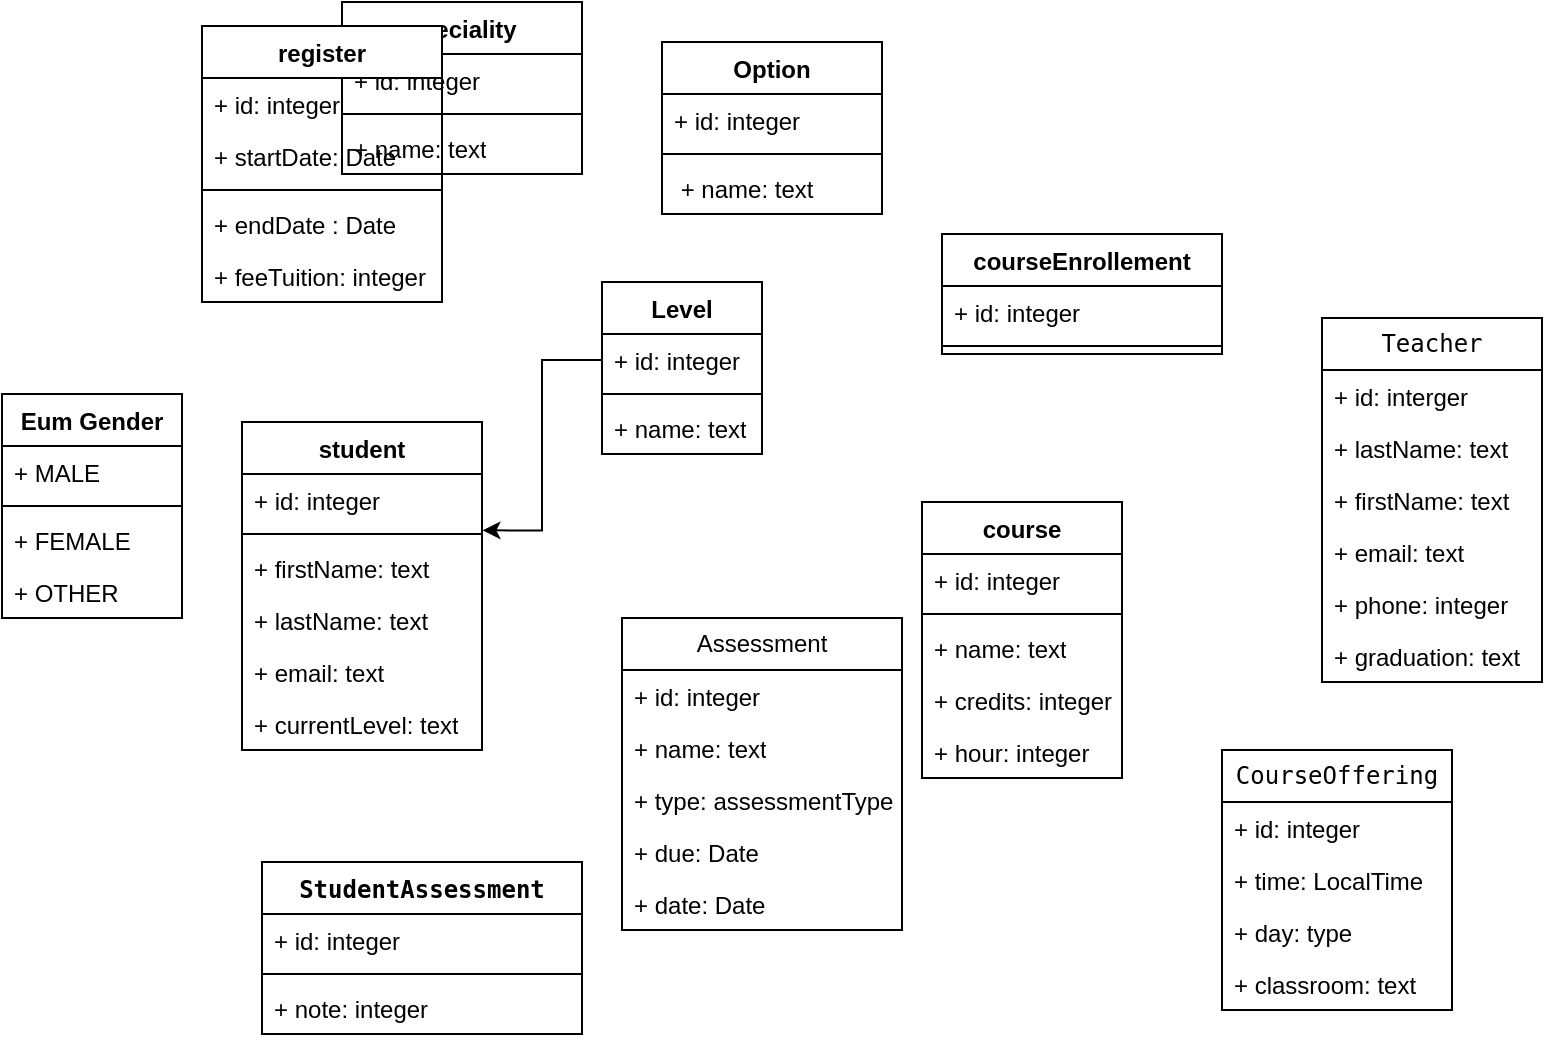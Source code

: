 <mxfile version="24.6.3" type="github" pages="4">
  <diagram name="Page-1" id="PVpVWnrb7OfxVeaUVZbv">
    <mxGraphModel dx="2357" dy="577" grid="1" gridSize="10" guides="1" tooltips="1" connect="1" arrows="1" fold="1" page="1" pageScale="1" pageWidth="1100" pageHeight="850" math="0" shadow="0">
      <root>
        <mxCell id="0" />
        <mxCell id="1" parent="0" />
        <mxCell id="9z153Rb5Zh5aQNl601J3-8" value="speciality" style="swimlane;fontStyle=1;align=center;verticalAlign=top;childLayout=stackLayout;horizontal=1;startSize=26;horizontalStack=0;resizeParent=1;resizeParentMax=0;resizeLast=0;collapsible=1;marginBottom=0;whiteSpace=wrap;html=1;" parent="1" vertex="1">
          <mxGeometry x="140" y="310" width="120" height="86" as="geometry" />
        </mxCell>
        <mxCell id="9z153Rb5Zh5aQNl601J3-9" value="+ id: integer" style="text;strokeColor=none;fillColor=none;align=left;verticalAlign=top;spacingLeft=4;spacingRight=4;overflow=hidden;rotatable=0;points=[[0,0.5],[1,0.5]];portConstraint=eastwest;whiteSpace=wrap;html=1;" parent="9z153Rb5Zh5aQNl601J3-8" vertex="1">
          <mxGeometry y="26" width="120" height="26" as="geometry" />
        </mxCell>
        <mxCell id="9z153Rb5Zh5aQNl601J3-10" value="" style="line;strokeWidth=1;fillColor=none;align=left;verticalAlign=middle;spacingTop=-1;spacingLeft=3;spacingRight=3;rotatable=0;labelPosition=right;points=[];portConstraint=eastwest;strokeColor=inherit;" parent="9z153Rb5Zh5aQNl601J3-8" vertex="1">
          <mxGeometry y="52" width="120" height="8" as="geometry" />
        </mxCell>
        <mxCell id="9z153Rb5Zh5aQNl601J3-13" value="+ name: text" style="text;strokeColor=none;fillColor=none;align=left;verticalAlign=top;spacingLeft=4;spacingRight=4;overflow=hidden;rotatable=0;points=[[0,0.5],[1,0.5]];portConstraint=eastwest;whiteSpace=wrap;html=1;" parent="9z153Rb5Zh5aQNl601J3-8" vertex="1">
          <mxGeometry y="60" width="120" height="26" as="geometry" />
        </mxCell>
        <mxCell id="9z153Rb5Zh5aQNl601J3-14" value="Option" style="swimlane;fontStyle=1;align=center;verticalAlign=top;childLayout=stackLayout;horizontal=1;startSize=26;horizontalStack=0;resizeParent=1;resizeParentMax=0;resizeLast=0;collapsible=1;marginBottom=0;whiteSpace=wrap;html=1;" parent="1" vertex="1">
          <mxGeometry x="300" y="330" width="110" height="86" as="geometry" />
        </mxCell>
        <mxCell id="9z153Rb5Zh5aQNl601J3-15" value="+ id: integer" style="text;strokeColor=none;fillColor=none;align=left;verticalAlign=top;spacingLeft=4;spacingRight=4;overflow=hidden;rotatable=0;points=[[0,0.5],[1,0.5]];portConstraint=eastwest;whiteSpace=wrap;html=1;" parent="9z153Rb5Zh5aQNl601J3-14" vertex="1">
          <mxGeometry y="26" width="110" height="26" as="geometry" />
        </mxCell>
        <mxCell id="9z153Rb5Zh5aQNl601J3-16" value="" style="line;strokeWidth=1;fillColor=none;align=left;verticalAlign=middle;spacingTop=-1;spacingLeft=3;spacingRight=3;rotatable=0;labelPosition=right;points=[];portConstraint=eastwest;strokeColor=inherit;" parent="9z153Rb5Zh5aQNl601J3-14" vertex="1">
          <mxGeometry y="52" width="110" height="8" as="geometry" />
        </mxCell>
        <mxCell id="9z153Rb5Zh5aQNl601J3-17" value="&amp;nbsp;+ name: text" style="text;strokeColor=none;fillColor=none;align=left;verticalAlign=top;spacingLeft=4;spacingRight=4;overflow=hidden;rotatable=0;points=[[0,0.5],[1,0.5]];portConstraint=eastwest;whiteSpace=wrap;html=1;" parent="9z153Rb5Zh5aQNl601J3-14" vertex="1">
          <mxGeometry y="60" width="110" height="26" as="geometry" />
        </mxCell>
        <mxCell id="9z153Rb5Zh5aQNl601J3-18" value="course" style="swimlane;fontStyle=1;align=center;verticalAlign=top;childLayout=stackLayout;horizontal=1;startSize=26;horizontalStack=0;resizeParent=1;resizeParentMax=0;resizeLast=0;collapsible=1;marginBottom=0;whiteSpace=wrap;html=1;" parent="1" vertex="1">
          <mxGeometry x="430" y="560" width="100" height="138" as="geometry" />
        </mxCell>
        <mxCell id="9z153Rb5Zh5aQNl601J3-19" value="+ id: integer" style="text;strokeColor=none;fillColor=none;align=left;verticalAlign=top;spacingLeft=4;spacingRight=4;overflow=hidden;rotatable=0;points=[[0,0.5],[1,0.5]];portConstraint=eastwest;whiteSpace=wrap;html=1;" parent="9z153Rb5Zh5aQNl601J3-18" vertex="1">
          <mxGeometry y="26" width="100" height="26" as="geometry" />
        </mxCell>
        <mxCell id="9z153Rb5Zh5aQNl601J3-20" value="" style="line;strokeWidth=1;fillColor=none;align=left;verticalAlign=middle;spacingTop=-1;spacingLeft=3;spacingRight=3;rotatable=0;labelPosition=right;points=[];portConstraint=eastwest;strokeColor=inherit;" parent="9z153Rb5Zh5aQNl601J3-18" vertex="1">
          <mxGeometry y="52" width="100" height="8" as="geometry" />
        </mxCell>
        <mxCell id="9z153Rb5Zh5aQNl601J3-21" value="+ name: text" style="text;strokeColor=none;fillColor=none;align=left;verticalAlign=top;spacingLeft=4;spacingRight=4;overflow=hidden;rotatable=0;points=[[0,0.5],[1,0.5]];portConstraint=eastwest;whiteSpace=wrap;html=1;" parent="9z153Rb5Zh5aQNl601J3-18" vertex="1">
          <mxGeometry y="60" width="100" height="26" as="geometry" />
        </mxCell>
        <mxCell id="9z153Rb5Zh5aQNl601J3-25" value="+ credits: integer" style="text;strokeColor=none;fillColor=none;align=left;verticalAlign=top;spacingLeft=4;spacingRight=4;overflow=hidden;rotatable=0;points=[[0,0.5],[1,0.5]];portConstraint=eastwest;whiteSpace=wrap;html=1;" parent="9z153Rb5Zh5aQNl601J3-18" vertex="1">
          <mxGeometry y="86" width="100" height="26" as="geometry" />
        </mxCell>
        <mxCell id="3pYAXiqEpHBaBs8NNWHI-7" value="+ hour: integer" style="text;strokeColor=none;fillColor=none;align=left;verticalAlign=top;spacingLeft=4;spacingRight=4;overflow=hidden;rotatable=0;points=[[0,0.5],[1,0.5]];portConstraint=eastwest;whiteSpace=wrap;html=1;" parent="9z153Rb5Zh5aQNl601J3-18" vertex="1">
          <mxGeometry y="112" width="100" height="26" as="geometry" />
        </mxCell>
        <mxCell id="9z153Rb5Zh5aQNl601J3-27" value="student" style="swimlane;fontStyle=1;align=center;verticalAlign=top;childLayout=stackLayout;horizontal=1;startSize=26;horizontalStack=0;resizeParent=1;resizeParentMax=0;resizeLast=0;collapsible=1;marginBottom=0;whiteSpace=wrap;html=1;" parent="1" vertex="1">
          <mxGeometry x="90" y="520" width="120" height="164" as="geometry" />
        </mxCell>
        <mxCell id="9z153Rb5Zh5aQNl601J3-28" value="+ id: integer" style="text;strokeColor=none;fillColor=none;align=left;verticalAlign=top;spacingLeft=4;spacingRight=4;overflow=hidden;rotatable=0;points=[[0,0.5],[1,0.5]];portConstraint=eastwest;whiteSpace=wrap;html=1;" parent="9z153Rb5Zh5aQNl601J3-27" vertex="1">
          <mxGeometry y="26" width="120" height="26" as="geometry" />
        </mxCell>
        <mxCell id="9z153Rb5Zh5aQNl601J3-29" value="" style="line;strokeWidth=1;fillColor=none;align=left;verticalAlign=middle;spacingTop=-1;spacingLeft=3;spacingRight=3;rotatable=0;labelPosition=right;points=[];portConstraint=eastwest;strokeColor=inherit;" parent="9z153Rb5Zh5aQNl601J3-27" vertex="1">
          <mxGeometry y="52" width="120" height="8" as="geometry" />
        </mxCell>
        <mxCell id="9z153Rb5Zh5aQNl601J3-32" value="+ firstName: text" style="text;strokeColor=none;fillColor=none;align=left;verticalAlign=top;spacingLeft=4;spacingRight=4;overflow=hidden;rotatable=0;points=[[0,0.5],[1,0.5]];portConstraint=eastwest;whiteSpace=wrap;html=1;" parent="9z153Rb5Zh5aQNl601J3-27" vertex="1">
          <mxGeometry y="60" width="120" height="26" as="geometry" />
        </mxCell>
        <mxCell id="9z153Rb5Zh5aQNl601J3-33" value="+ lastName: text" style="text;strokeColor=none;fillColor=none;align=left;verticalAlign=top;spacingLeft=4;spacingRight=4;overflow=hidden;rotatable=0;points=[[0,0.5],[1,0.5]];portConstraint=eastwest;whiteSpace=wrap;html=1;" parent="9z153Rb5Zh5aQNl601J3-27" vertex="1">
          <mxGeometry y="86" width="120" height="26" as="geometry" />
        </mxCell>
        <mxCell id="9z153Rb5Zh5aQNl601J3-34" value="+ email: text" style="text;strokeColor=none;fillColor=none;align=left;verticalAlign=top;spacingLeft=4;spacingRight=4;overflow=hidden;rotatable=0;points=[[0,0.5],[1,0.5]];portConstraint=eastwest;whiteSpace=wrap;html=1;" parent="9z153Rb5Zh5aQNl601J3-27" vertex="1">
          <mxGeometry y="112" width="120" height="26" as="geometry" />
        </mxCell>
        <mxCell id="9z153Rb5Zh5aQNl601J3-49" value="+ currentLevel: text" style="text;strokeColor=none;fillColor=none;align=left;verticalAlign=top;spacingLeft=4;spacingRight=4;overflow=hidden;rotatable=0;points=[[0,0.5],[1,0.5]];portConstraint=eastwest;whiteSpace=wrap;html=1;" parent="9z153Rb5Zh5aQNl601J3-27" vertex="1">
          <mxGeometry y="138" width="120" height="26" as="geometry" />
        </mxCell>
        <mxCell id="9z153Rb5Zh5aQNl601J3-35" value="Eum Gender" style="swimlane;fontStyle=1;align=center;verticalAlign=top;childLayout=stackLayout;horizontal=1;startSize=26;horizontalStack=0;resizeParent=1;resizeParentMax=0;resizeLast=0;collapsible=1;marginBottom=0;whiteSpace=wrap;html=1;" parent="1" vertex="1">
          <mxGeometry x="-30" y="506" width="90" height="112" as="geometry" />
        </mxCell>
        <mxCell id="9z153Rb5Zh5aQNl601J3-36" value="+ MALE" style="text;strokeColor=none;fillColor=none;align=left;verticalAlign=top;spacingLeft=4;spacingRight=4;overflow=hidden;rotatable=0;points=[[0,0.5],[1,0.5]];portConstraint=eastwest;whiteSpace=wrap;html=1;" parent="9z153Rb5Zh5aQNl601J3-35" vertex="1">
          <mxGeometry y="26" width="90" height="26" as="geometry" />
        </mxCell>
        <mxCell id="9z153Rb5Zh5aQNl601J3-37" value="" style="line;strokeWidth=1;fillColor=none;align=left;verticalAlign=middle;spacingTop=-1;spacingLeft=3;spacingRight=3;rotatable=0;labelPosition=right;points=[];portConstraint=eastwest;strokeColor=inherit;" parent="9z153Rb5Zh5aQNl601J3-35" vertex="1">
          <mxGeometry y="52" width="90" height="8" as="geometry" />
        </mxCell>
        <mxCell id="9z153Rb5Zh5aQNl601J3-38" value="+ FEMALE" style="text;strokeColor=none;fillColor=none;align=left;verticalAlign=top;spacingLeft=4;spacingRight=4;overflow=hidden;rotatable=0;points=[[0,0.5],[1,0.5]];portConstraint=eastwest;whiteSpace=wrap;html=1;" parent="9z153Rb5Zh5aQNl601J3-35" vertex="1">
          <mxGeometry y="60" width="90" height="26" as="geometry" />
        </mxCell>
        <mxCell id="9z153Rb5Zh5aQNl601J3-39" value="+ OTHER" style="text;strokeColor=none;fillColor=none;align=left;verticalAlign=top;spacingLeft=4;spacingRight=4;overflow=hidden;rotatable=0;points=[[0,0.5],[1,0.5]];portConstraint=eastwest;whiteSpace=wrap;html=1;" parent="9z153Rb5Zh5aQNl601J3-35" vertex="1">
          <mxGeometry y="86" width="90" height="26" as="geometry" />
        </mxCell>
        <mxCell id="9z153Rb5Zh5aQNl601J3-40" value="register" style="swimlane;fontStyle=1;align=center;verticalAlign=top;childLayout=stackLayout;horizontal=1;startSize=26;horizontalStack=0;resizeParent=1;resizeParentMax=0;resizeLast=0;collapsible=1;marginBottom=0;whiteSpace=wrap;html=1;" parent="1" vertex="1">
          <mxGeometry x="70" y="322" width="120" height="138" as="geometry" />
        </mxCell>
        <mxCell id="9z153Rb5Zh5aQNl601J3-41" value="+ id: integer" style="text;strokeColor=none;fillColor=none;align=left;verticalAlign=top;spacingLeft=4;spacingRight=4;overflow=hidden;rotatable=0;points=[[0,0.5],[1,0.5]];portConstraint=eastwest;whiteSpace=wrap;html=1;" parent="9z153Rb5Zh5aQNl601J3-40" vertex="1">
          <mxGeometry y="26" width="120" height="26" as="geometry" />
        </mxCell>
        <mxCell id="9z153Rb5Zh5aQNl601J3-47" value="+ startDate: Date" style="text;strokeColor=none;fillColor=none;align=left;verticalAlign=top;spacingLeft=4;spacingRight=4;overflow=hidden;rotatable=0;points=[[0,0.5],[1,0.5]];portConstraint=eastwest;whiteSpace=wrap;html=1;" parent="9z153Rb5Zh5aQNl601J3-40" vertex="1">
          <mxGeometry y="52" width="120" height="26" as="geometry" />
        </mxCell>
        <mxCell id="9z153Rb5Zh5aQNl601J3-42" value="" style="line;strokeWidth=1;fillColor=none;align=left;verticalAlign=middle;spacingTop=-1;spacingLeft=3;spacingRight=3;rotatable=0;labelPosition=right;points=[];portConstraint=eastwest;strokeColor=inherit;" parent="9z153Rb5Zh5aQNl601J3-40" vertex="1">
          <mxGeometry y="78" width="120" height="8" as="geometry" />
        </mxCell>
        <mxCell id="9z153Rb5Zh5aQNl601J3-48" value="+ endDate : Date" style="text;strokeColor=none;fillColor=none;align=left;verticalAlign=top;spacingLeft=4;spacingRight=4;overflow=hidden;rotatable=0;points=[[0,0.5],[1,0.5]];portConstraint=eastwest;whiteSpace=wrap;html=1;" parent="9z153Rb5Zh5aQNl601J3-40" vertex="1">
          <mxGeometry y="86" width="120" height="26" as="geometry" />
        </mxCell>
        <mxCell id="3pYAXiqEpHBaBs8NNWHI-30" value="+ feeTuition: integer" style="text;strokeColor=none;fillColor=none;align=left;verticalAlign=top;spacingLeft=4;spacingRight=4;overflow=hidden;rotatable=0;points=[[0,0.5],[1,0.5]];portConstraint=eastwest;whiteSpace=wrap;html=1;" parent="9z153Rb5Zh5aQNl601J3-40" vertex="1">
          <mxGeometry y="112" width="120" height="26" as="geometry" />
        </mxCell>
        <mxCell id="3pYAXiqEpHBaBs8NNWHI-1" value="courseEnrollement" style="swimlane;fontStyle=1;align=center;verticalAlign=top;childLayout=stackLayout;horizontal=1;startSize=26;horizontalStack=0;resizeParent=1;resizeParentMax=0;resizeLast=0;collapsible=1;marginBottom=0;whiteSpace=wrap;html=1;" parent="1" vertex="1">
          <mxGeometry x="440" y="426" width="140" height="60" as="geometry" />
        </mxCell>
        <mxCell id="3pYAXiqEpHBaBs8NNWHI-2" value="+ id: integer" style="text;strokeColor=none;fillColor=none;align=left;verticalAlign=top;spacingLeft=4;spacingRight=4;overflow=hidden;rotatable=0;points=[[0,0.5],[1,0.5]];portConstraint=eastwest;whiteSpace=wrap;html=1;" parent="3pYAXiqEpHBaBs8NNWHI-1" vertex="1">
          <mxGeometry y="26" width="140" height="26" as="geometry" />
        </mxCell>
        <mxCell id="3pYAXiqEpHBaBs8NNWHI-4" value="" style="line;strokeWidth=1;fillColor=none;align=left;verticalAlign=middle;spacingTop=-1;spacingLeft=3;spacingRight=3;rotatable=0;labelPosition=right;points=[];portConstraint=eastwest;strokeColor=inherit;" parent="3pYAXiqEpHBaBs8NNWHI-1" vertex="1">
          <mxGeometry y="52" width="140" height="8" as="geometry" />
        </mxCell>
        <mxCell id="3pYAXiqEpHBaBs8NNWHI-16" value="Level" style="swimlane;fontStyle=1;align=center;verticalAlign=top;childLayout=stackLayout;horizontal=1;startSize=26;horizontalStack=0;resizeParent=1;resizeParentMax=0;resizeLast=0;collapsible=1;marginBottom=0;whiteSpace=wrap;html=1;" parent="1" vertex="1">
          <mxGeometry x="270" y="450" width="80" height="86" as="geometry" />
        </mxCell>
        <mxCell id="3pYAXiqEpHBaBs8NNWHI-17" value="+ id: integer" style="text;strokeColor=none;fillColor=none;align=left;verticalAlign=top;spacingLeft=4;spacingRight=4;overflow=hidden;rotatable=0;points=[[0,0.5],[1,0.5]];portConstraint=eastwest;whiteSpace=wrap;html=1;" parent="3pYAXiqEpHBaBs8NNWHI-16" vertex="1">
          <mxGeometry y="26" width="80" height="26" as="geometry" />
        </mxCell>
        <mxCell id="3pYAXiqEpHBaBs8NNWHI-18" value="" style="line;strokeWidth=1;fillColor=none;align=left;verticalAlign=middle;spacingTop=-1;spacingLeft=3;spacingRight=3;rotatable=0;labelPosition=right;points=[];portConstraint=eastwest;strokeColor=inherit;" parent="3pYAXiqEpHBaBs8NNWHI-16" vertex="1">
          <mxGeometry y="52" width="80" height="8" as="geometry" />
        </mxCell>
        <mxCell id="3pYAXiqEpHBaBs8NNWHI-19" value="+ name: text" style="text;strokeColor=none;fillColor=none;align=left;verticalAlign=top;spacingLeft=4;spacingRight=4;overflow=hidden;rotatable=0;points=[[0,0.5],[1,0.5]];portConstraint=eastwest;whiteSpace=wrap;html=1;" parent="3pYAXiqEpHBaBs8NNWHI-16" vertex="1">
          <mxGeometry y="60" width="80" height="26" as="geometry" />
        </mxCell>
        <mxCell id="3pYAXiqEpHBaBs8NNWHI-22" style="edgeStyle=orthogonalEdgeStyle;rounded=0;orthogonalLoop=1;jettySize=auto;html=1;entryX=1.002;entryY=1.084;entryDx=0;entryDy=0;entryPerimeter=0;" parent="1" source="3pYAXiqEpHBaBs8NNWHI-17" target="9z153Rb5Zh5aQNl601J3-28" edge="1">
          <mxGeometry relative="1" as="geometry" />
        </mxCell>
        <mxCell id="c8GOJVSV7jXu2KVrGpNi-3" value="&lt;code&gt;Teacher&lt;/code&gt;" style="swimlane;fontStyle=0;childLayout=stackLayout;horizontal=1;startSize=26;fillColor=none;horizontalStack=0;resizeParent=1;resizeParentMax=0;resizeLast=0;collapsible=1;marginBottom=0;whiteSpace=wrap;html=1;" vertex="1" parent="1">
          <mxGeometry x="630" y="468" width="110" height="182" as="geometry" />
        </mxCell>
        <mxCell id="c8GOJVSV7jXu2KVrGpNi-4" value="+ id: interger" style="text;strokeColor=none;fillColor=none;align=left;verticalAlign=top;spacingLeft=4;spacingRight=4;overflow=hidden;rotatable=0;points=[[0,0.5],[1,0.5]];portConstraint=eastwest;whiteSpace=wrap;html=1;" vertex="1" parent="c8GOJVSV7jXu2KVrGpNi-3">
          <mxGeometry y="26" width="110" height="26" as="geometry" />
        </mxCell>
        <mxCell id="c8GOJVSV7jXu2KVrGpNi-5" value="+ lastName: text" style="text;strokeColor=none;fillColor=none;align=left;verticalAlign=top;spacingLeft=4;spacingRight=4;overflow=hidden;rotatable=0;points=[[0,0.5],[1,0.5]];portConstraint=eastwest;whiteSpace=wrap;html=1;" vertex="1" parent="c8GOJVSV7jXu2KVrGpNi-3">
          <mxGeometry y="52" width="110" height="26" as="geometry" />
        </mxCell>
        <mxCell id="c8GOJVSV7jXu2KVrGpNi-6" value="+ firstName: text" style="text;strokeColor=none;fillColor=none;align=left;verticalAlign=top;spacingLeft=4;spacingRight=4;overflow=hidden;rotatable=0;points=[[0,0.5],[1,0.5]];portConstraint=eastwest;whiteSpace=wrap;html=1;" vertex="1" parent="c8GOJVSV7jXu2KVrGpNi-3">
          <mxGeometry y="78" width="110" height="26" as="geometry" />
        </mxCell>
        <mxCell id="c8GOJVSV7jXu2KVrGpNi-7" value="+ email: text" style="text;strokeColor=none;fillColor=none;align=left;verticalAlign=top;spacingLeft=4;spacingRight=4;overflow=hidden;rotatable=0;points=[[0,0.5],[1,0.5]];portConstraint=eastwest;whiteSpace=wrap;html=1;" vertex="1" parent="c8GOJVSV7jXu2KVrGpNi-3">
          <mxGeometry y="104" width="110" height="26" as="geometry" />
        </mxCell>
        <mxCell id="c8GOJVSV7jXu2KVrGpNi-8" value="+ phone: integer" style="text;strokeColor=none;fillColor=none;align=left;verticalAlign=top;spacingLeft=4;spacingRight=4;overflow=hidden;rotatable=0;points=[[0,0.5],[1,0.5]];portConstraint=eastwest;whiteSpace=wrap;html=1;" vertex="1" parent="c8GOJVSV7jXu2KVrGpNi-3">
          <mxGeometry y="130" width="110" height="26" as="geometry" />
        </mxCell>
        <mxCell id="c8GOJVSV7jXu2KVrGpNi-9" value="+ graduation: text" style="text;strokeColor=none;fillColor=none;align=left;verticalAlign=top;spacingLeft=4;spacingRight=4;overflow=hidden;rotatable=0;points=[[0,0.5],[1,0.5]];portConstraint=eastwest;whiteSpace=wrap;html=1;" vertex="1" parent="c8GOJVSV7jXu2KVrGpNi-3">
          <mxGeometry y="156" width="110" height="26" as="geometry" />
        </mxCell>
        <mxCell id="c8GOJVSV7jXu2KVrGpNi-10" value="&lt;code&gt;CourseOffering&lt;/code&gt;" style="swimlane;fontStyle=0;childLayout=stackLayout;horizontal=1;startSize=26;fillColor=none;horizontalStack=0;resizeParent=1;resizeParentMax=0;resizeLast=0;collapsible=1;marginBottom=0;whiteSpace=wrap;html=1;" vertex="1" parent="1">
          <mxGeometry x="580" y="684" width="115" height="130" as="geometry" />
        </mxCell>
        <mxCell id="c8GOJVSV7jXu2KVrGpNi-11" value="+ id: integer" style="text;strokeColor=none;fillColor=none;align=left;verticalAlign=top;spacingLeft=4;spacingRight=4;overflow=hidden;rotatable=0;points=[[0,0.5],[1,0.5]];portConstraint=eastwest;whiteSpace=wrap;html=1;" vertex="1" parent="c8GOJVSV7jXu2KVrGpNi-10">
          <mxGeometry y="26" width="115" height="26" as="geometry" />
        </mxCell>
        <mxCell id="c8GOJVSV7jXu2KVrGpNi-12" value="+ time: LocalTime" style="text;strokeColor=none;fillColor=none;align=left;verticalAlign=top;spacingLeft=4;spacingRight=4;overflow=hidden;rotatable=0;points=[[0,0.5],[1,0.5]];portConstraint=eastwest;whiteSpace=wrap;html=1;" vertex="1" parent="c8GOJVSV7jXu2KVrGpNi-10">
          <mxGeometry y="52" width="115" height="26" as="geometry" />
        </mxCell>
        <mxCell id="c8GOJVSV7jXu2KVrGpNi-13" value="+ day: type" style="text;strokeColor=none;fillColor=none;align=left;verticalAlign=top;spacingLeft=4;spacingRight=4;overflow=hidden;rotatable=0;points=[[0,0.5],[1,0.5]];portConstraint=eastwest;whiteSpace=wrap;html=1;" vertex="1" parent="c8GOJVSV7jXu2KVrGpNi-10">
          <mxGeometry y="78" width="115" height="26" as="geometry" />
        </mxCell>
        <mxCell id="c8GOJVSV7jXu2KVrGpNi-14" value="+ classroom: text" style="text;strokeColor=none;fillColor=none;align=left;verticalAlign=top;spacingLeft=4;spacingRight=4;overflow=hidden;rotatable=0;points=[[0,0.5],[1,0.5]];portConstraint=eastwest;whiteSpace=wrap;html=1;" vertex="1" parent="c8GOJVSV7jXu2KVrGpNi-10">
          <mxGeometry y="104" width="115" height="26" as="geometry" />
        </mxCell>
        <mxCell id="c8GOJVSV7jXu2KVrGpNi-15" value="Assessment" style="swimlane;fontStyle=0;childLayout=stackLayout;horizontal=1;startSize=26;fillColor=none;horizontalStack=0;resizeParent=1;resizeParentMax=0;resizeLast=0;collapsible=1;marginBottom=0;whiteSpace=wrap;html=1;" vertex="1" parent="1">
          <mxGeometry x="280" y="618" width="140" height="156" as="geometry" />
        </mxCell>
        <mxCell id="c8GOJVSV7jXu2KVrGpNi-16" value="+ id: integer" style="text;strokeColor=none;fillColor=none;align=left;verticalAlign=top;spacingLeft=4;spacingRight=4;overflow=hidden;rotatable=0;points=[[0,0.5],[1,0.5]];portConstraint=eastwest;whiteSpace=wrap;html=1;" vertex="1" parent="c8GOJVSV7jXu2KVrGpNi-15">
          <mxGeometry y="26" width="140" height="26" as="geometry" />
        </mxCell>
        <mxCell id="c8GOJVSV7jXu2KVrGpNi-17" value="+ name: text" style="text;strokeColor=none;fillColor=none;align=left;verticalAlign=top;spacingLeft=4;spacingRight=4;overflow=hidden;rotatable=0;points=[[0,0.5],[1,0.5]];portConstraint=eastwest;whiteSpace=wrap;html=1;" vertex="1" parent="c8GOJVSV7jXu2KVrGpNi-15">
          <mxGeometry y="52" width="140" height="26" as="geometry" />
        </mxCell>
        <mxCell id="c8GOJVSV7jXu2KVrGpNi-18" value="+ type: assessmentType" style="text;strokeColor=none;fillColor=none;align=left;verticalAlign=top;spacingLeft=4;spacingRight=4;overflow=hidden;rotatable=0;points=[[0,0.5],[1,0.5]];portConstraint=eastwest;whiteSpace=wrap;html=1;" vertex="1" parent="c8GOJVSV7jXu2KVrGpNi-15">
          <mxGeometry y="78" width="140" height="26" as="geometry" />
        </mxCell>
        <mxCell id="c8GOJVSV7jXu2KVrGpNi-19" value="+ due: Date" style="text;strokeColor=none;fillColor=none;align=left;verticalAlign=top;spacingLeft=4;spacingRight=4;overflow=hidden;rotatable=0;points=[[0,0.5],[1,0.5]];portConstraint=eastwest;whiteSpace=wrap;html=1;" vertex="1" parent="c8GOJVSV7jXu2KVrGpNi-15">
          <mxGeometry y="104" width="140" height="26" as="geometry" />
        </mxCell>
        <mxCell id="c8GOJVSV7jXu2KVrGpNi-20" value="+ date: Date" style="text;strokeColor=none;fillColor=none;align=left;verticalAlign=top;spacingLeft=4;spacingRight=4;overflow=hidden;rotatable=0;points=[[0,0.5],[1,0.5]];portConstraint=eastwest;whiteSpace=wrap;html=1;" vertex="1" parent="c8GOJVSV7jXu2KVrGpNi-15">
          <mxGeometry y="130" width="140" height="26" as="geometry" />
        </mxCell>
        <mxCell id="c8GOJVSV7jXu2KVrGpNi-21" value="&lt;code&gt;StudentAssessment&lt;/code&gt;" style="swimlane;fontStyle=1;align=center;verticalAlign=top;childLayout=stackLayout;horizontal=1;startSize=26;horizontalStack=0;resizeParent=1;resizeParentMax=0;resizeLast=0;collapsible=1;marginBottom=0;whiteSpace=wrap;html=1;" vertex="1" parent="1">
          <mxGeometry x="100" y="740" width="160" height="86" as="geometry" />
        </mxCell>
        <mxCell id="c8GOJVSV7jXu2KVrGpNi-22" value="+ id: integer" style="text;strokeColor=none;fillColor=none;align=left;verticalAlign=top;spacingLeft=4;spacingRight=4;overflow=hidden;rotatable=0;points=[[0,0.5],[1,0.5]];portConstraint=eastwest;whiteSpace=wrap;html=1;" vertex="1" parent="c8GOJVSV7jXu2KVrGpNi-21">
          <mxGeometry y="26" width="160" height="26" as="geometry" />
        </mxCell>
        <mxCell id="c8GOJVSV7jXu2KVrGpNi-23" value="" style="line;strokeWidth=1;fillColor=none;align=left;verticalAlign=middle;spacingTop=-1;spacingLeft=3;spacingRight=3;rotatable=0;labelPosition=right;points=[];portConstraint=eastwest;strokeColor=inherit;" vertex="1" parent="c8GOJVSV7jXu2KVrGpNi-21">
          <mxGeometry y="52" width="160" height="8" as="geometry" />
        </mxCell>
        <mxCell id="c8GOJVSV7jXu2KVrGpNi-25" value="+ note: integer" style="text;strokeColor=none;fillColor=none;align=left;verticalAlign=top;spacingLeft=4;spacingRight=4;overflow=hidden;rotatable=0;points=[[0,0.5],[1,0.5]];portConstraint=eastwest;whiteSpace=wrap;html=1;" vertex="1" parent="c8GOJVSV7jXu2KVrGpNi-21">
          <mxGeometry y="60" width="160" height="26" as="geometry" />
        </mxCell>
      </root>
    </mxGraphModel>
  </diagram>
  <diagram id="EVSd_o98dj5fEHspu7c7" name="Page-2">
    <mxGraphModel dx="880" dy="404" grid="1" gridSize="10" guides="1" tooltips="1" connect="1" arrows="1" fold="1" page="1" pageScale="1" pageWidth="850" pageHeight="1100" math="0" shadow="0">
      <root>
        <mxCell id="0" />
        <mxCell id="1" parent="0" />
        <mxCell id="OExupe5wskKmb6OC3U9O-20" style="edgeStyle=orthogonalEdgeStyle;rounded=0;orthogonalLoop=1;jettySize=auto;html=1;exitX=1;exitY=0.333;exitDx=0;exitDy=0;exitPerimeter=0;" edge="1" parent="1" source="OExupe5wskKmb6OC3U9O-1" target="OExupe5wskKmb6OC3U9O-10">
          <mxGeometry relative="1" as="geometry">
            <Array as="points">
              <mxPoint x="190" y="110" />
              <mxPoint x="190" y="180" />
            </Array>
          </mxGeometry>
        </mxCell>
        <mxCell id="OExupe5wskKmb6OC3U9O-31" style="edgeStyle=orthogonalEdgeStyle;rounded=0;orthogonalLoop=1;jettySize=auto;html=1;entryX=0;entryY=0;entryDx=0;entryDy=0;" edge="1" parent="1" source="OExupe5wskKmb6OC3U9O-1" target="OExupe5wskKmb6OC3U9O-12">
          <mxGeometry relative="1" as="geometry" />
        </mxCell>
        <mxCell id="OExupe5wskKmb6OC3U9O-1" value="user" style="shape=umlActor;verticalLabelPosition=bottom;verticalAlign=top;html=1;outlineConnect=0;" vertex="1" parent="1">
          <mxGeometry x="130" y="90" width="30" height="60" as="geometry" />
        </mxCell>
        <mxCell id="OExupe5wskKmb6OC3U9O-29" style="edgeStyle=orthogonalEdgeStyle;rounded=0;orthogonalLoop=1;jettySize=auto;html=1;exitX=0.5;exitY=0;exitDx=0;exitDy=0;exitPerimeter=0;" edge="1" parent="1" source="OExupe5wskKmb6OC3U9O-2" target="OExupe5wskKmb6OC3U9O-1">
          <mxGeometry relative="1" as="geometry" />
        </mxCell>
        <mxCell id="OExupe5wskKmb6OC3U9O-2" value="membre" style="shape=umlActor;verticalLabelPosition=bottom;verticalAlign=top;html=1;outlineConnect=0;" vertex="1" parent="1">
          <mxGeometry x="130" y="200" width="30" height="60" as="geometry" />
        </mxCell>
        <mxCell id="OExupe5wskKmb6OC3U9O-3" value="&lt;div&gt;spring 1&lt;/div&gt;&lt;div&gt;&lt;br&gt;&lt;/div&gt;" style="shape=umlFrame;whiteSpace=wrap;html=1;pointerEvents=0;" vertex="1" parent="1">
          <mxGeometry x="270" y="90" width="330" height="360" as="geometry" />
        </mxCell>
        <mxCell id="OExupe5wskKmb6OC3U9O-27" style="edgeStyle=orthogonalEdgeStyle;rounded=0;orthogonalLoop=1;jettySize=auto;html=1;" edge="1" parent="1" source="OExupe5wskKmb6OC3U9O-4" target="OExupe5wskKmb6OC3U9O-6">
          <mxGeometry relative="1" as="geometry" />
        </mxCell>
        <mxCell id="OExupe5wskKmb6OC3U9O-28" style="edgeStyle=orthogonalEdgeStyle;rounded=0;orthogonalLoop=1;jettySize=auto;html=1;" edge="1" parent="1" source="OExupe5wskKmb6OC3U9O-4" target="OExupe5wskKmb6OC3U9O-9">
          <mxGeometry relative="1" as="geometry" />
        </mxCell>
        <mxCell id="OExupe5wskKmb6OC3U9O-4" value="admin" style="shape=umlActor;verticalLabelPosition=bottom;verticalAlign=top;html=1;" vertex="1" parent="1">
          <mxGeometry x="120" y="300" width="30" height="60" as="geometry" />
        </mxCell>
        <mxCell id="OExupe5wskKmb6OC3U9O-6" value="publier" style="ellipse;whiteSpace=wrap;html=1;" vertex="1" parent="1">
          <mxGeometry x="330" y="230" width="110" height="60" as="geometry" />
        </mxCell>
        <mxCell id="OExupe5wskKmb6OC3U9O-9" value="valider" style="ellipse;whiteSpace=wrap;html=1;" vertex="1" parent="1">
          <mxGeometry x="465" y="320" width="120" height="70" as="geometry" />
        </mxCell>
        <mxCell id="OExupe5wskKmb6OC3U9O-10" value="voir details" style="ellipse;whiteSpace=wrap;html=1;" vertex="1" parent="1">
          <mxGeometry x="310" y="125" width="125" height="60" as="geometry" />
        </mxCell>
        <mxCell id="OExupe5wskKmb6OC3U9O-11" value="modier" style="ellipse;whiteSpace=wrap;html=1;" vertex="1" parent="1">
          <mxGeometry x="465" y="220" width="110" height="50" as="geometry" />
        </mxCell>
        <mxCell id="OExupe5wskKmb6OC3U9O-12" value="envoyer message" style="ellipse;whiteSpace=wrap;html=1;" vertex="1" parent="1">
          <mxGeometry x="445" y="100" width="130" height="60" as="geometry" />
        </mxCell>
        <mxCell id="OExupe5wskKmb6OC3U9O-22" style="edgeStyle=orthogonalEdgeStyle;rounded=0;orthogonalLoop=1;jettySize=auto;html=1;entryX=0.045;entryY=0.35;entryDx=0;entryDy=0;entryPerimeter=0;" edge="1" parent="1" source="OExupe5wskKmb6OC3U9O-2" target="OExupe5wskKmb6OC3U9O-6">
          <mxGeometry relative="1" as="geometry" />
        </mxCell>
        <mxCell id="OExupe5wskKmb6OC3U9O-24" style="edgeStyle=orthogonalEdgeStyle;rounded=0;orthogonalLoop=1;jettySize=auto;html=1;exitX=1;exitY=0.333;exitDx=0;exitDy=0;exitPerimeter=0;entryX=0.055;entryY=0.76;entryDx=0;entryDy=0;entryPerimeter=0;" edge="1" parent="1">
          <mxGeometry relative="1" as="geometry">
            <mxPoint x="160" y="320" as="sourcePoint" />
            <mxPoint x="471.05" y="238" as="targetPoint" />
          </mxGeometry>
        </mxCell>
        <mxCell id="OExupe5wskKmb6OC3U9O-30" style="edgeStyle=orthogonalEdgeStyle;rounded=0;orthogonalLoop=1;jettySize=auto;html=1;exitX=0.5;exitY=0;exitDx=0;exitDy=0;exitPerimeter=0;entryX=0.5;entryY=0.5;entryDx=0;entryDy=0;entryPerimeter=0;" edge="1" parent="1" source="OExupe5wskKmb6OC3U9O-4" target="OExupe5wskKmb6OC3U9O-2">
          <mxGeometry relative="1" as="geometry" />
        </mxCell>
      </root>
    </mxGraphModel>
  </diagram>
  <diagram id="S4RKxnrKNSfPIcE15Gsn" name="Page-3">
    <mxGraphModel dx="771" dy="454" grid="1" gridSize="10" guides="1" tooltips="1" connect="1" arrows="1" fold="1" page="1" pageScale="1" pageWidth="850" pageHeight="1100" math="0" shadow="0">
      <root>
        <mxCell id="0" />
        <mxCell id="1" parent="0" />
        <mxCell id="qKUMWcXbkTPQmeUeck81-2" value="app" style="shape=umlLifeline;perimeter=lifelinePerimeter;whiteSpace=wrap;html=1;container=1;dropTarget=0;collapsible=0;recursiveResize=0;outlineConnect=0;portConstraint=eastwest;newEdgeStyle={&quot;curved&quot;:0,&quot;rounded&quot;:0};" vertex="1" parent="1">
          <mxGeometry x="350" y="80" width="100" height="300" as="geometry" />
        </mxCell>
        <mxCell id="qKUMWcXbkTPQmeUeck81-5" value="" style="shape=umlLifeline;perimeter=lifelinePerimeter;whiteSpace=wrap;html=1;container=1;dropTarget=0;collapsible=0;recursiveResize=0;outlineConnect=0;portConstraint=eastwest;newEdgeStyle={&quot;curved&quot;:0,&quot;rounded&quot;:0};participant=umlActor;" vertex="1" parent="1">
          <mxGeometry x="180" y="80" width="20" height="300" as="geometry" />
        </mxCell>
        <mxCell id="qKUMWcXbkTPQmeUeck81-6" value="" style="html=1;points=[[0,0,0,0,5],[0,1,0,0,-5],[1,0,0,0,5],[1,1,0,0,-5]];perimeter=orthogonalPerimeter;outlineConnect=0;targetShapes=umlLifeline;portConstraint=eastwest;newEdgeStyle={&quot;curved&quot;:0,&quot;rounded&quot;:0};" vertex="1" parent="1">
          <mxGeometry x="390" y="140" width="10" height="140" as="geometry" />
        </mxCell>
        <mxCell id="qKUMWcXbkTPQmeUeck81-7" value="dispatch" style="html=1;verticalAlign=bottom;endArrow=block;curved=0;rounded=0;entryX=0;entryY=0;entryDx=0;entryDy=5;" edge="1" target="qKUMWcXbkTPQmeUeck81-6" parent="1">
          <mxGeometry relative="1" as="geometry">
            <mxPoint x="190" y="145" as="sourcePoint" />
          </mxGeometry>
        </mxCell>
        <mxCell id="qKUMWcXbkTPQmeUeck81-8" value="student assigned to" style="html=1;verticalAlign=bottom;endArrow=open;dashed=1;endSize=8;curved=0;rounded=0;exitX=0;exitY=1;exitDx=0;exitDy=-5;" edge="1" source="qKUMWcXbkTPQmeUeck81-6" parent="1" target="qKUMWcXbkTPQmeUeck81-5">
          <mxGeometry relative="1" as="geometry">
            <mxPoint x="190" y="215" as="targetPoint" />
          </mxGeometry>
        </mxCell>
        <mxCell id="qKUMWcXbkTPQmeUeck81-9" value="Condition" style="rhombus;whiteSpace=wrap;html=1;fontColor=#000000;fillColor=#ffffc0;strokeColor=#ff0000;" vertex="1" parent="1">
          <mxGeometry x="460" y="270" width="80" height="40" as="geometry" />
        </mxCell>
        <mxCell id="qKUMWcXbkTPQmeUeck81-10" value="no" style="edgeStyle=orthogonalEdgeStyle;html=1;align=left;verticalAlign=bottom;endArrow=open;endSize=8;strokeColor=#ff0000;rounded=0;" edge="1" source="qKUMWcXbkTPQmeUeck81-9" parent="1">
          <mxGeometry x="-1" relative="1" as="geometry">
            <mxPoint x="640" y="290" as="targetPoint" />
          </mxGeometry>
        </mxCell>
        <mxCell id="qKUMWcXbkTPQmeUeck81-11" value="yes" style="edgeStyle=orthogonalEdgeStyle;html=1;align=left;verticalAlign=top;endArrow=open;endSize=8;strokeColor=#ff0000;rounded=0;" edge="1" source="qKUMWcXbkTPQmeUeck81-9" parent="1">
          <mxGeometry x="-1" relative="1" as="geometry">
            <mxPoint x="500" y="370" as="targetPoint" />
          </mxGeometry>
        </mxCell>
      </root>
    </mxGraphModel>
  </diagram>
  <diagram id="7rBfaQoUBGy002O-Gr0T" name="Page-4">
    <mxGraphModel dx="880" dy="404" grid="1" gridSize="10" guides="1" tooltips="1" connect="1" arrows="1" fold="1" page="1" pageScale="1" pageWidth="850" pageHeight="1100" math="0" shadow="0">
      <root>
        <mxCell id="0" />
        <mxCell id="1" parent="0" />
        <mxCell id="yMK_IgNrBGbq131JgJP2-1" value="offre" style="swimlane;fontStyle=1;align=center;verticalAlign=top;childLayout=stackLayout;horizontal=1;startSize=26;horizontalStack=0;resizeParent=1;resizeParentMax=0;resizeLast=0;collapsible=1;marginBottom=0;whiteSpace=wrap;html=1;" parent="1" vertex="1">
          <mxGeometry x="400" y="50" width="160" height="190" as="geometry" />
        </mxCell>
        <mxCell id="yMK_IgNrBGbq131JgJP2-2" value="- id : integer" style="text;strokeColor=none;fillColor=none;align=left;verticalAlign=top;spacingLeft=4;spacingRight=4;overflow=hidden;rotatable=0;points=[[0,0.5],[1,0.5]];portConstraint=eastwest;whiteSpace=wrap;html=1;" parent="yMK_IgNrBGbq131JgJP2-1" vertex="1">
          <mxGeometry y="26" width="160" height="26" as="geometry" />
        </mxCell>
        <mxCell id="yMK_IgNrBGbq131JgJP2-3" value="" style="line;strokeWidth=1;fillColor=none;align=left;verticalAlign=middle;spacingTop=-1;spacingLeft=3;spacingRight=3;rotatable=0;labelPosition=right;points=[];portConstraint=eastwest;strokeColor=inherit;" parent="yMK_IgNrBGbq131JgJP2-1" vertex="1">
          <mxGeometry y="52" width="160" height="8" as="geometry" />
        </mxCell>
        <mxCell id="yMK_IgNrBGbq131JgJP2-10" value="+datePub : date" style="text;strokeColor=none;fillColor=none;align=left;verticalAlign=top;spacingLeft=4;spacingRight=4;overflow=hidden;rotatable=0;points=[[0,0.5],[1,0.5]];portConstraint=eastwest;whiteSpace=wrap;html=1;" parent="yMK_IgNrBGbq131JgJP2-1" vertex="1">
          <mxGeometry y="60" width="160" height="26" as="geometry" />
        </mxCell>
        <mxCell id="yMK_IgNrBGbq131JgJP2-9" value="- imageUrl ; texte" style="text;strokeColor=none;fillColor=none;align=left;verticalAlign=top;spacingLeft=4;spacingRight=4;overflow=hidden;rotatable=0;points=[[0,0.5],[1,0.5]];portConstraint=eastwest;whiteSpace=wrap;html=1;" parent="yMK_IgNrBGbq131JgJP2-1" vertex="1">
          <mxGeometry y="86" width="160" height="26" as="geometry" />
        </mxCell>
        <mxCell id="yMK_IgNrBGbq131JgJP2-4" value="+ valider : booleen" style="text;strokeColor=none;fillColor=none;align=left;verticalAlign=top;spacingLeft=4;spacingRight=4;overflow=hidden;rotatable=0;points=[[0,0.5],[1,0.5]];portConstraint=eastwest;whiteSpace=wrap;html=1;" parent="yMK_IgNrBGbq131JgJP2-1" vertex="1">
          <mxGeometry y="112" width="160" height="26" as="geometry" />
        </mxCell>
        <mxCell id="yMK_IgNrBGbq131JgJP2-11" value="- imageUrl ; texte" style="text;strokeColor=none;fillColor=none;align=left;verticalAlign=top;spacingLeft=4;spacingRight=4;overflow=hidden;rotatable=0;points=[[0,0.5],[1,0.5]];portConstraint=eastwest;whiteSpace=wrap;html=1;" parent="yMK_IgNrBGbq131JgJP2-1" vertex="1">
          <mxGeometry y="138" width="160" height="26" as="geometry" />
        </mxCell>
        <mxCell id="yMK_IgNrBGbq131JgJP2-12" value="+ description: type" style="text;strokeColor=none;fillColor=none;align=left;verticalAlign=top;spacingLeft=4;spacingRight=4;overflow=hidden;rotatable=0;points=[[0,0.5],[1,0.5]];portConstraint=eastwest;whiteSpace=wrap;html=1;" parent="yMK_IgNrBGbq131JgJP2-1" vertex="1">
          <mxGeometry y="164" width="160" height="26" as="geometry" />
        </mxCell>
        <mxCell id="yMK_IgNrBGbq131JgJP2-13" value="message" style="swimlane;fontStyle=1;align=center;verticalAlign=top;childLayout=stackLayout;horizontal=1;startSize=26;horizontalStack=0;resizeParent=1;resizeParentMax=0;resizeLast=0;collapsible=1;marginBottom=0;whiteSpace=wrap;html=1;" parent="1" vertex="1">
          <mxGeometry x="60" y="50" width="200" height="86" as="geometry" />
        </mxCell>
        <mxCell id="yMK_IgNrBGbq131JgJP2-17" value="+ id : integer" style="text;strokeColor=none;fillColor=none;align=left;verticalAlign=top;spacingLeft=4;spacingRight=4;overflow=hidden;rotatable=0;points=[[0,0.5],[1,0.5]];portConstraint=eastwest;whiteSpace=wrap;html=1;" parent="yMK_IgNrBGbq131JgJP2-13" vertex="1">
          <mxGeometry y="26" width="200" height="26" as="geometry" />
        </mxCell>
        <mxCell id="yMK_IgNrBGbq131JgJP2-16" value="+ message : texte" style="text;strokeColor=none;fillColor=none;align=left;verticalAlign=top;spacingLeft=4;spacingRight=4;overflow=hidden;rotatable=0;points=[[0,0.5],[1,0.5]];portConstraint=eastwest;whiteSpace=wrap;html=1;" parent="yMK_IgNrBGbq131JgJP2-13" vertex="1">
          <mxGeometry y="52" width="200" height="26" as="geometry" />
        </mxCell>
        <mxCell id="yMK_IgNrBGbq131JgJP2-15" value="" style="line;strokeWidth=1;fillColor=none;align=left;verticalAlign=middle;spacingTop=-1;spacingLeft=3;spacingRight=3;rotatable=0;labelPosition=right;points=[];portConstraint=eastwest;strokeColor=inherit;" parent="yMK_IgNrBGbq131JgJP2-13" vertex="1">
          <mxGeometry y="78" width="200" height="8" as="geometry" />
        </mxCell>
        <mxCell id="2i6wvC0FYQGxwEf7oG4E-20" style="edgeStyle=orthogonalEdgeStyle;rounded=0;orthogonalLoop=1;jettySize=auto;html=1;exitX=1;exitY=0.5;exitDx=0;exitDy=0;" edge="1" parent="1" source="2i6wvC0FYQGxwEf7oG4E-1" target="yMK_IgNrBGbq131JgJP2-12">
          <mxGeometry relative="1" as="geometry" />
        </mxCell>
        <mxCell id="2i6wvC0FYQGxwEf7oG4E-1" value="AppUser" style="swimlane;fontStyle=0;childLayout=stackLayout;horizontal=1;startSize=26;fillColor=none;horizontalStack=0;resizeParent=1;resizeParentMax=0;resizeLast=0;collapsible=1;marginBottom=0;whiteSpace=wrap;html=1;" vertex="1" parent="1">
          <mxGeometry x="220" y="250" width="140" height="208" as="geometry" />
        </mxCell>
        <mxCell id="2i6wvC0FYQGxwEf7oG4E-2" value="+ id: integer" style="text;strokeColor=none;fillColor=none;align=left;verticalAlign=top;spacingLeft=4;spacingRight=4;overflow=hidden;rotatable=0;points=[[0,0.5],[1,0.5]];portConstraint=eastwest;whiteSpace=wrap;html=1;" vertex="1" parent="2i6wvC0FYQGxwEf7oG4E-1">
          <mxGeometry y="26" width="140" height="26" as="geometry" />
        </mxCell>
        <mxCell id="2i6wvC0FYQGxwEf7oG4E-3" value="+ firstName: text" style="text;strokeColor=none;fillColor=none;align=left;verticalAlign=top;spacingLeft=4;spacingRight=4;overflow=hidden;rotatable=0;points=[[0,0.5],[1,0.5]];portConstraint=eastwest;whiteSpace=wrap;html=1;" vertex="1" parent="2i6wvC0FYQGxwEf7oG4E-1">
          <mxGeometry y="52" width="140" height="26" as="geometry" />
        </mxCell>
        <mxCell id="2i6wvC0FYQGxwEf7oG4E-4" value="+ lastName: text" style="text;strokeColor=none;fillColor=none;align=left;verticalAlign=top;spacingLeft=4;spacingRight=4;overflow=hidden;rotatable=0;points=[[0,0.5],[1,0.5]];portConstraint=eastwest;whiteSpace=wrap;html=1;" vertex="1" parent="2i6wvC0FYQGxwEf7oG4E-1">
          <mxGeometry y="78" width="140" height="26" as="geometry" />
        </mxCell>
        <mxCell id="2i6wvC0FYQGxwEf7oG4E-6" value="+ email: text" style="text;strokeColor=none;fillColor=none;align=left;verticalAlign=top;spacingLeft=4;spacingRight=4;overflow=hidden;rotatable=0;points=[[0,0.5],[1,0.5]];portConstraint=eastwest;whiteSpace=wrap;html=1;" vertex="1" parent="2i6wvC0FYQGxwEf7oG4E-1">
          <mxGeometry y="104" width="140" height="26" as="geometry" />
        </mxCell>
        <mxCell id="2i6wvC0FYQGxwEf7oG4E-9" value="+ grade: Grade" style="text;strokeColor=none;fillColor=none;align=left;verticalAlign=top;spacingLeft=4;spacingRight=4;overflow=hidden;rotatable=0;points=[[0,0.5],[1,0.5]];portConstraint=eastwest;whiteSpace=wrap;html=1;" vertex="1" parent="2i6wvC0FYQGxwEf7oG4E-1">
          <mxGeometry y="130" width="140" height="26" as="geometry" />
        </mxCell>
        <mxCell id="2i6wvC0FYQGxwEf7oG4E-10" value="+ role: Role" style="text;strokeColor=none;fillColor=none;align=left;verticalAlign=top;spacingLeft=4;spacingRight=4;overflow=hidden;rotatable=0;points=[[0,0.5],[1,0.5]];portConstraint=eastwest;whiteSpace=wrap;html=1;" vertex="1" parent="2i6wvC0FYQGxwEf7oG4E-1">
          <mxGeometry y="156" width="140" height="26" as="geometry" />
        </mxCell>
        <mxCell id="2i6wvC0FYQGxwEf7oG4E-11" value="+ profession: Profession" style="text;strokeColor=none;fillColor=none;align=left;verticalAlign=top;spacingLeft=4;spacingRight=4;overflow=hidden;rotatable=0;points=[[0,0.5],[1,0.5]];portConstraint=eastwest;whiteSpace=wrap;html=1;" vertex="1" parent="2i6wvC0FYQGxwEf7oG4E-1">
          <mxGeometry y="182" width="140" height="26" as="geometry" />
        </mxCell>
        <mxCell id="2i6wvC0FYQGxwEf7oG4E-7" value="&lt;div&gt;«enum»&lt;b&gt;&lt;br&gt;&lt;/b&gt;&lt;/div&gt;&lt;div&gt;&lt;b&gt;profession&lt;br&gt;&lt;/b&gt;&lt;/div&gt;" style="html=1;whiteSpace=wrap;shadow=1;" vertex="1" parent="1">
          <mxGeometry x="20" y="350" width="110" height="50" as="geometry" />
        </mxCell>
        <mxCell id="2i6wvC0FYQGxwEf7oG4E-8" value="&lt;div&gt;«enum»&lt;b&gt;&lt;br&gt;&lt;/b&gt;&lt;/div&gt;&lt;div&gt;&lt;b&gt;Grade&lt;/b&gt;&lt;/div&gt;" style="html=1;whiteSpace=wrap;shadow=1;" vertex="1" parent="1">
          <mxGeometry x="490" y="356" width="110" height="50" as="geometry" />
        </mxCell>
        <mxCell id="2i6wvC0FYQGxwEf7oG4E-22" style="edgeStyle=orthogonalEdgeStyle;rounded=0;orthogonalLoop=1;jettySize=auto;html=1;entryX=0;entryY=0.5;entryDx=0;entryDy=0;" edge="1" parent="1" source="2i6wvC0FYQGxwEf7oG4E-12" target="2i6wvC0FYQGxwEf7oG4E-2">
          <mxGeometry relative="1" as="geometry" />
        </mxCell>
        <mxCell id="2i6wvC0FYQGxwEf7oG4E-12" value="&lt;div&gt;«enum»&lt;b&gt;&lt;br&gt;&lt;/b&gt;&lt;/div&gt;&lt;div&gt;&lt;b&gt;Role&lt;/b&gt;&lt;/div&gt;" style="html=1;whiteSpace=wrap;shadow=1;" vertex="1" parent="1">
          <mxGeometry x="10" y="250" width="110" height="50" as="geometry" />
        </mxCell>
        <mxCell id="2i6wvC0FYQGxwEf7oG4E-14" style="edgeStyle=orthogonalEdgeStyle;rounded=0;orthogonalLoop=1;jettySize=auto;html=1;entryX=0.435;entryY=1.125;entryDx=0;entryDy=0;entryPerimeter=0;" edge="1" parent="1" source="yMK_IgNrBGbq131JgJP2-4" target="yMK_IgNrBGbq131JgJP2-15">
          <mxGeometry relative="1" as="geometry" />
        </mxCell>
        <mxCell id="2i6wvC0FYQGxwEf7oG4E-21" style="edgeStyle=orthogonalEdgeStyle;rounded=0;orthogonalLoop=1;jettySize=auto;html=1;entryX=0.9;entryY=-0.154;entryDx=0;entryDy=0;entryPerimeter=0;" edge="1" parent="1" source="2i6wvC0FYQGxwEf7oG4E-8" target="2i6wvC0FYQGxwEf7oG4E-10">
          <mxGeometry relative="1" as="geometry" />
        </mxCell>
        <mxCell id="2i6wvC0FYQGxwEf7oG4E-24" style="edgeStyle=orthogonalEdgeStyle;rounded=0;orthogonalLoop=1;jettySize=auto;html=1;entryX=-0.021;entryY=0.115;entryDx=0;entryDy=0;entryPerimeter=0;" edge="1" parent="1" source="2i6wvC0FYQGxwEf7oG4E-7" target="2i6wvC0FYQGxwEf7oG4E-9">
          <mxGeometry relative="1" as="geometry" />
        </mxCell>
      </root>
    </mxGraphModel>
  </diagram>
</mxfile>

